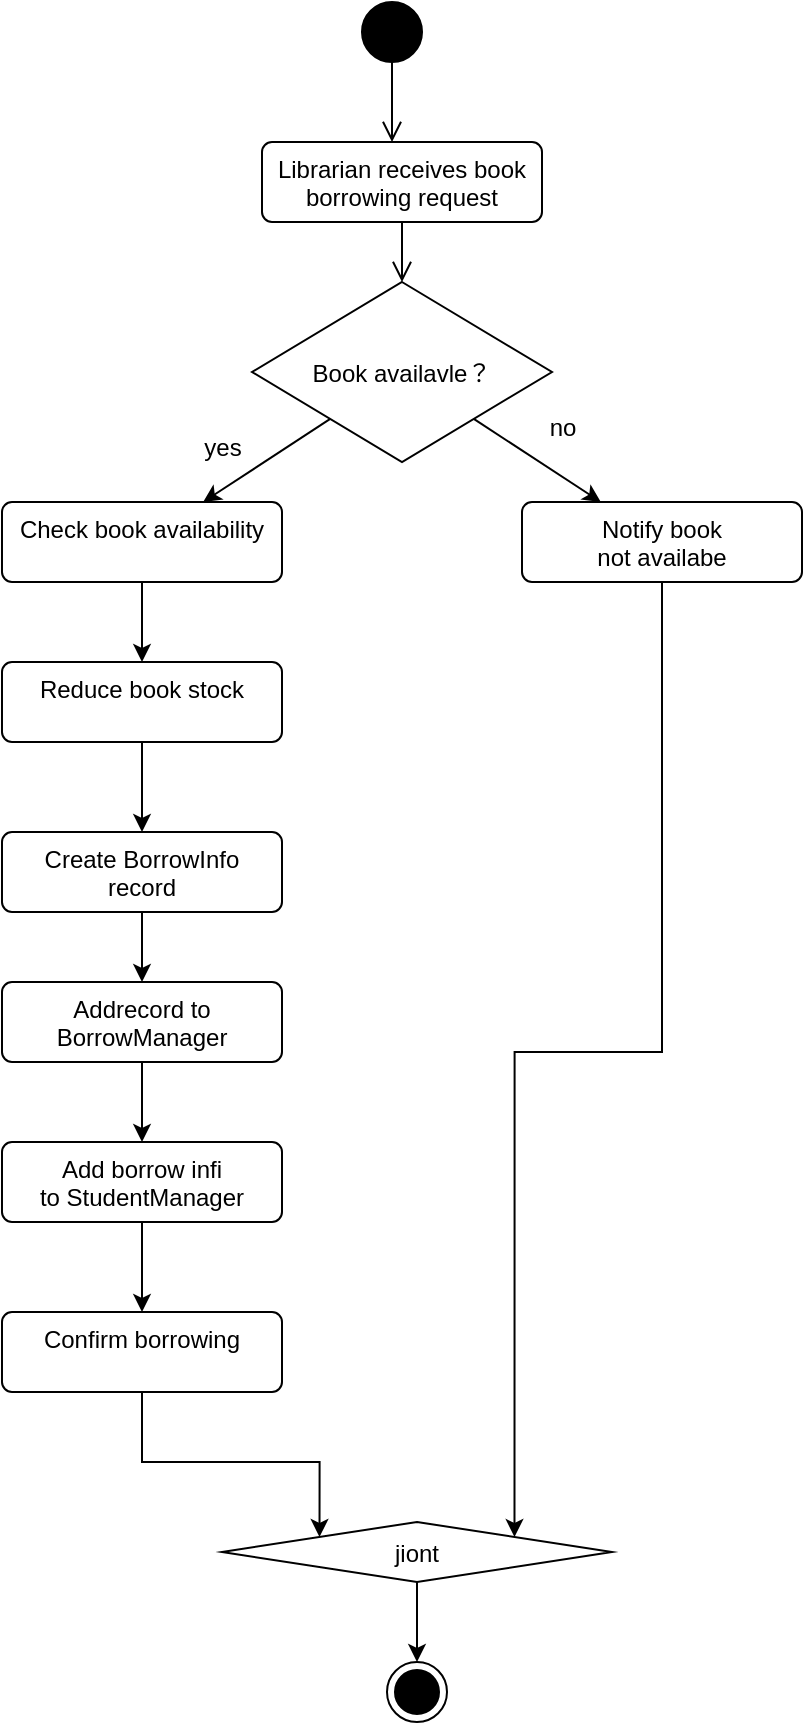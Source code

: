 <mxfile version="24.4.0" type="device">
  <diagram id="C5RBs43oDa-KdzZeNtuy" name="Page-1">
    <mxGraphModel dx="1826" dy="1003" grid="1" gridSize="10" guides="1" tooltips="1" connect="1" arrows="1" fold="1" page="1" pageScale="1" pageWidth="827" pageHeight="1169" background="#FFFFFF" math="0" shadow="0">
      <root>
        <mxCell id="WIyWlLk6GJQsqaUBKTNV-0" />
        <mxCell id="WIyWlLk6GJQsqaUBKTNV-1" parent="WIyWlLk6GJQsqaUBKTNV-0" />
        <mxCell id="VsHx2l3GLEUPupTYR_8f-2" value="" style="ellipse;fillColor=strokeColor;html=1;" vertex="1" parent="WIyWlLk6GJQsqaUBKTNV-1">
          <mxGeometry x="290" y="130" width="30" height="30" as="geometry" />
        </mxCell>
        <mxCell id="VsHx2l3GLEUPupTYR_8f-3" value="Book availavle？" style="rhombus;" vertex="1" parent="WIyWlLk6GJQsqaUBKTNV-1">
          <mxGeometry x="235" y="270" width="150" height="90" as="geometry" />
        </mxCell>
        <mxCell id="VsHx2l3GLEUPupTYR_8f-4" value="Librarian receives book&lt;div&gt;borrowing request&lt;/div&gt;" style="html=1;align=center;verticalAlign=top;rounded=1;absoluteArcSize=1;arcSize=10;dashed=0;whiteSpace=wrap;" vertex="1" parent="WIyWlLk6GJQsqaUBKTNV-1">
          <mxGeometry x="240" y="200" width="140" height="40" as="geometry" />
        </mxCell>
        <mxCell id="VsHx2l3GLEUPupTYR_8f-5" value="Check book availability" style="html=1;align=center;verticalAlign=top;rounded=1;absoluteArcSize=1;arcSize=10;dashed=0;whiteSpace=wrap;" vertex="1" parent="WIyWlLk6GJQsqaUBKTNV-1">
          <mxGeometry x="110" y="380" width="140" height="40" as="geometry" />
        </mxCell>
        <mxCell id="VsHx2l3GLEUPupTYR_8f-38" value="" style="edgeStyle=orthogonalEdgeStyle;rounded=0;orthogonalLoop=1;jettySize=auto;html=1;entryX=1;entryY=0;entryDx=0;entryDy=0;" edge="1" parent="WIyWlLk6GJQsqaUBKTNV-1" source="VsHx2l3GLEUPupTYR_8f-6" target="VsHx2l3GLEUPupTYR_8f-34">
          <mxGeometry relative="1" as="geometry">
            <mxPoint x="440" y="490" as="targetPoint" />
          </mxGeometry>
        </mxCell>
        <mxCell id="VsHx2l3GLEUPupTYR_8f-6" value="Notify book&lt;div&gt;not availabe&lt;/div&gt;" style="html=1;align=center;verticalAlign=top;rounded=1;absoluteArcSize=1;arcSize=10;dashed=0;whiteSpace=wrap;" vertex="1" parent="WIyWlLk6GJQsqaUBKTNV-1">
          <mxGeometry x="370" y="380" width="140" height="40" as="geometry" />
        </mxCell>
        <mxCell id="VsHx2l3GLEUPupTYR_8f-7" value="Reduce book stock" style="html=1;align=center;verticalAlign=top;rounded=1;absoluteArcSize=1;arcSize=10;dashed=0;whiteSpace=wrap;" vertex="1" parent="WIyWlLk6GJQsqaUBKTNV-1">
          <mxGeometry x="110" y="460" width="140" height="40" as="geometry" />
        </mxCell>
        <mxCell id="VsHx2l3GLEUPupTYR_8f-27" value="" style="edgeStyle=orthogonalEdgeStyle;rounded=0;orthogonalLoop=1;jettySize=auto;html=1;" edge="1" parent="WIyWlLk6GJQsqaUBKTNV-1" source="VsHx2l3GLEUPupTYR_8f-8" target="VsHx2l3GLEUPupTYR_8f-24">
          <mxGeometry relative="1" as="geometry" />
        </mxCell>
        <mxCell id="VsHx2l3GLEUPupTYR_8f-8" value="Create BorrowInfo&lt;div&gt;record&lt;/div&gt;" style="html=1;align=center;verticalAlign=top;rounded=1;absoluteArcSize=1;arcSize=10;dashed=0;whiteSpace=wrap;" vertex="1" parent="WIyWlLk6GJQsqaUBKTNV-1">
          <mxGeometry x="110" y="545" width="140" height="40" as="geometry" />
        </mxCell>
        <mxCell id="VsHx2l3GLEUPupTYR_8f-13" value="" style="ellipse;html=1;shape=endState;fillColor=strokeColor;" vertex="1" parent="WIyWlLk6GJQsqaUBKTNV-1">
          <mxGeometry x="302.5" y="960" width="30" height="30" as="geometry" />
        </mxCell>
        <mxCell id="VsHx2l3GLEUPupTYR_8f-15" value="" style="endArrow=open;startArrow=none;endFill=0;startFill=0;endSize=8;html=1;verticalAlign=bottom;labelBackgroundColor=none;strokeWidth=1;rounded=0;" edge="1" parent="WIyWlLk6GJQsqaUBKTNV-1">
          <mxGeometry width="160" relative="1" as="geometry">
            <mxPoint x="305" y="150" as="sourcePoint" />
            <mxPoint x="305" y="200" as="targetPoint" />
            <Array as="points">
              <mxPoint x="305" y="170" />
            </Array>
          </mxGeometry>
        </mxCell>
        <mxCell id="VsHx2l3GLEUPupTYR_8f-16" value="" style="endArrow=open;startArrow=none;endFill=0;startFill=0;endSize=8;html=1;verticalAlign=bottom;labelBackgroundColor=none;strokeWidth=1;rounded=0;entryX=0.5;entryY=0;entryDx=0;entryDy=0;" edge="1" parent="WIyWlLk6GJQsqaUBKTNV-1" source="VsHx2l3GLEUPupTYR_8f-4" target="VsHx2l3GLEUPupTYR_8f-3">
          <mxGeometry width="160" relative="1" as="geometry">
            <mxPoint x="170" y="430" as="sourcePoint" />
            <mxPoint x="310" y="290" as="targetPoint" />
          </mxGeometry>
        </mxCell>
        <mxCell id="VsHx2l3GLEUPupTYR_8f-17" value="" style="edgeStyle=none;orthogonalLoop=1;jettySize=auto;html=1;rounded=0;" edge="1" parent="WIyWlLk6GJQsqaUBKTNV-1" source="VsHx2l3GLEUPupTYR_8f-3" target="VsHx2l3GLEUPupTYR_8f-5">
          <mxGeometry width="100" relative="1" as="geometry">
            <mxPoint x="30" y="290" as="sourcePoint" />
            <mxPoint x="130" y="290" as="targetPoint" />
            <Array as="points" />
          </mxGeometry>
        </mxCell>
        <mxCell id="VsHx2l3GLEUPupTYR_8f-18" value="" style="edgeStyle=none;orthogonalLoop=1;jettySize=auto;html=1;rounded=0;" edge="1" parent="WIyWlLk6GJQsqaUBKTNV-1" source="VsHx2l3GLEUPupTYR_8f-3" target="VsHx2l3GLEUPupTYR_8f-6">
          <mxGeometry width="100" relative="1" as="geometry">
            <mxPoint x="260" y="390" as="sourcePoint" />
            <mxPoint x="360" y="390" as="targetPoint" />
            <Array as="points" />
          </mxGeometry>
        </mxCell>
        <mxCell id="VsHx2l3GLEUPupTYR_8f-19" value="" style="edgeStyle=none;orthogonalLoop=1;jettySize=auto;html=1;rounded=0;" edge="1" parent="WIyWlLk6GJQsqaUBKTNV-1" source="VsHx2l3GLEUPupTYR_8f-5" target="VsHx2l3GLEUPupTYR_8f-7">
          <mxGeometry width="100" relative="1" as="geometry">
            <mxPoint x="240" y="480" as="sourcePoint" />
            <mxPoint x="340" y="480" as="targetPoint" />
            <Array as="points" />
          </mxGeometry>
        </mxCell>
        <mxCell id="VsHx2l3GLEUPupTYR_8f-20" value="" style="edgeStyle=none;orthogonalLoop=1;jettySize=auto;html=1;rounded=0;" edge="1" parent="WIyWlLk6GJQsqaUBKTNV-1" source="VsHx2l3GLEUPupTYR_8f-7" target="VsHx2l3GLEUPupTYR_8f-8">
          <mxGeometry width="100" relative="1" as="geometry">
            <mxPoint x="340" y="550" as="sourcePoint" />
            <mxPoint x="440" y="550" as="targetPoint" />
            <Array as="points" />
          </mxGeometry>
        </mxCell>
        <mxCell id="VsHx2l3GLEUPupTYR_8f-21" value="Add borrow infi&lt;div&gt;to StudentManager&lt;/div&gt;" style="html=1;align=center;verticalAlign=top;rounded=1;absoluteArcSize=1;arcSize=10;dashed=0;whiteSpace=wrap;" vertex="1" parent="WIyWlLk6GJQsqaUBKTNV-1">
          <mxGeometry x="110" y="700" width="140" height="40" as="geometry" />
        </mxCell>
        <mxCell id="VsHx2l3GLEUPupTYR_8f-29" value="" style="edgeStyle=orthogonalEdgeStyle;rounded=0;orthogonalLoop=1;jettySize=auto;html=1;entryX=0;entryY=0;entryDx=0;entryDy=0;" edge="1" parent="WIyWlLk6GJQsqaUBKTNV-1" source="VsHx2l3GLEUPupTYR_8f-22" target="VsHx2l3GLEUPupTYR_8f-34">
          <mxGeometry relative="1" as="geometry">
            <mxPoint x="220" y="860" as="targetPoint" />
            <Array as="points">
              <mxPoint x="180" y="860" />
              <mxPoint x="269" y="860" />
            </Array>
          </mxGeometry>
        </mxCell>
        <mxCell id="VsHx2l3GLEUPupTYR_8f-22" value="Confirm borrowing" style="html=1;align=center;verticalAlign=top;rounded=1;absoluteArcSize=1;arcSize=10;dashed=0;whiteSpace=wrap;" vertex="1" parent="WIyWlLk6GJQsqaUBKTNV-1">
          <mxGeometry x="110" y="785" width="140" height="40" as="geometry" />
        </mxCell>
        <mxCell id="VsHx2l3GLEUPupTYR_8f-23" value="" style="edgeStyle=none;orthogonalLoop=1;jettySize=auto;html=1;rounded=0;" edge="1" parent="WIyWlLk6GJQsqaUBKTNV-1" source="VsHx2l3GLEUPupTYR_8f-21" target="VsHx2l3GLEUPupTYR_8f-22">
          <mxGeometry width="100" relative="1" as="geometry">
            <mxPoint x="340" y="790" as="sourcePoint" />
            <mxPoint x="440" y="790" as="targetPoint" />
            <Array as="points" />
          </mxGeometry>
        </mxCell>
        <mxCell id="VsHx2l3GLEUPupTYR_8f-24" value="Addrecord to&lt;div&gt;BorrowManager&lt;/div&gt;" style="html=1;align=center;verticalAlign=top;rounded=1;absoluteArcSize=1;arcSize=10;dashed=0;whiteSpace=wrap;" vertex="1" parent="WIyWlLk6GJQsqaUBKTNV-1">
          <mxGeometry x="110" y="620" width="140" height="40" as="geometry" />
        </mxCell>
        <mxCell id="VsHx2l3GLEUPupTYR_8f-26" value="" style="edgeStyle=none;orthogonalLoop=1;jettySize=auto;html=1;rounded=0;" edge="1" parent="WIyWlLk6GJQsqaUBKTNV-1" source="VsHx2l3GLEUPupTYR_8f-24">
          <mxGeometry width="100" relative="1" as="geometry">
            <mxPoint x="340" y="705" as="sourcePoint" />
            <mxPoint x="180" y="700" as="targetPoint" />
            <Array as="points" />
          </mxGeometry>
        </mxCell>
        <mxCell id="VsHx2l3GLEUPupTYR_8f-30" value="yes" style="text;html=1;align=center;verticalAlign=middle;resizable=0;points=[];autosize=1;strokeColor=none;fillColor=none;" vertex="1" parent="WIyWlLk6GJQsqaUBKTNV-1">
          <mxGeometry x="200" y="338" width="40" height="30" as="geometry" />
        </mxCell>
        <mxCell id="VsHx2l3GLEUPupTYR_8f-31" value="no" style="text;html=1;align=center;verticalAlign=middle;resizable=0;points=[];autosize=1;strokeColor=none;fillColor=none;" vertex="1" parent="WIyWlLk6GJQsqaUBKTNV-1">
          <mxGeometry x="370" y="328" width="40" height="30" as="geometry" />
        </mxCell>
        <mxCell id="VsHx2l3GLEUPupTYR_8f-36" value="" style="edgeStyle=orthogonalEdgeStyle;rounded=0;orthogonalLoop=1;jettySize=auto;html=1;" edge="1" parent="WIyWlLk6GJQsqaUBKTNV-1" source="VsHx2l3GLEUPupTYR_8f-34" target="VsHx2l3GLEUPupTYR_8f-13">
          <mxGeometry relative="1" as="geometry" />
        </mxCell>
        <mxCell id="VsHx2l3GLEUPupTYR_8f-34" value="jiont" style="rhombus;" vertex="1" parent="WIyWlLk6GJQsqaUBKTNV-1">
          <mxGeometry x="220" y="890" width="195" height="30" as="geometry" />
        </mxCell>
      </root>
    </mxGraphModel>
  </diagram>
</mxfile>
